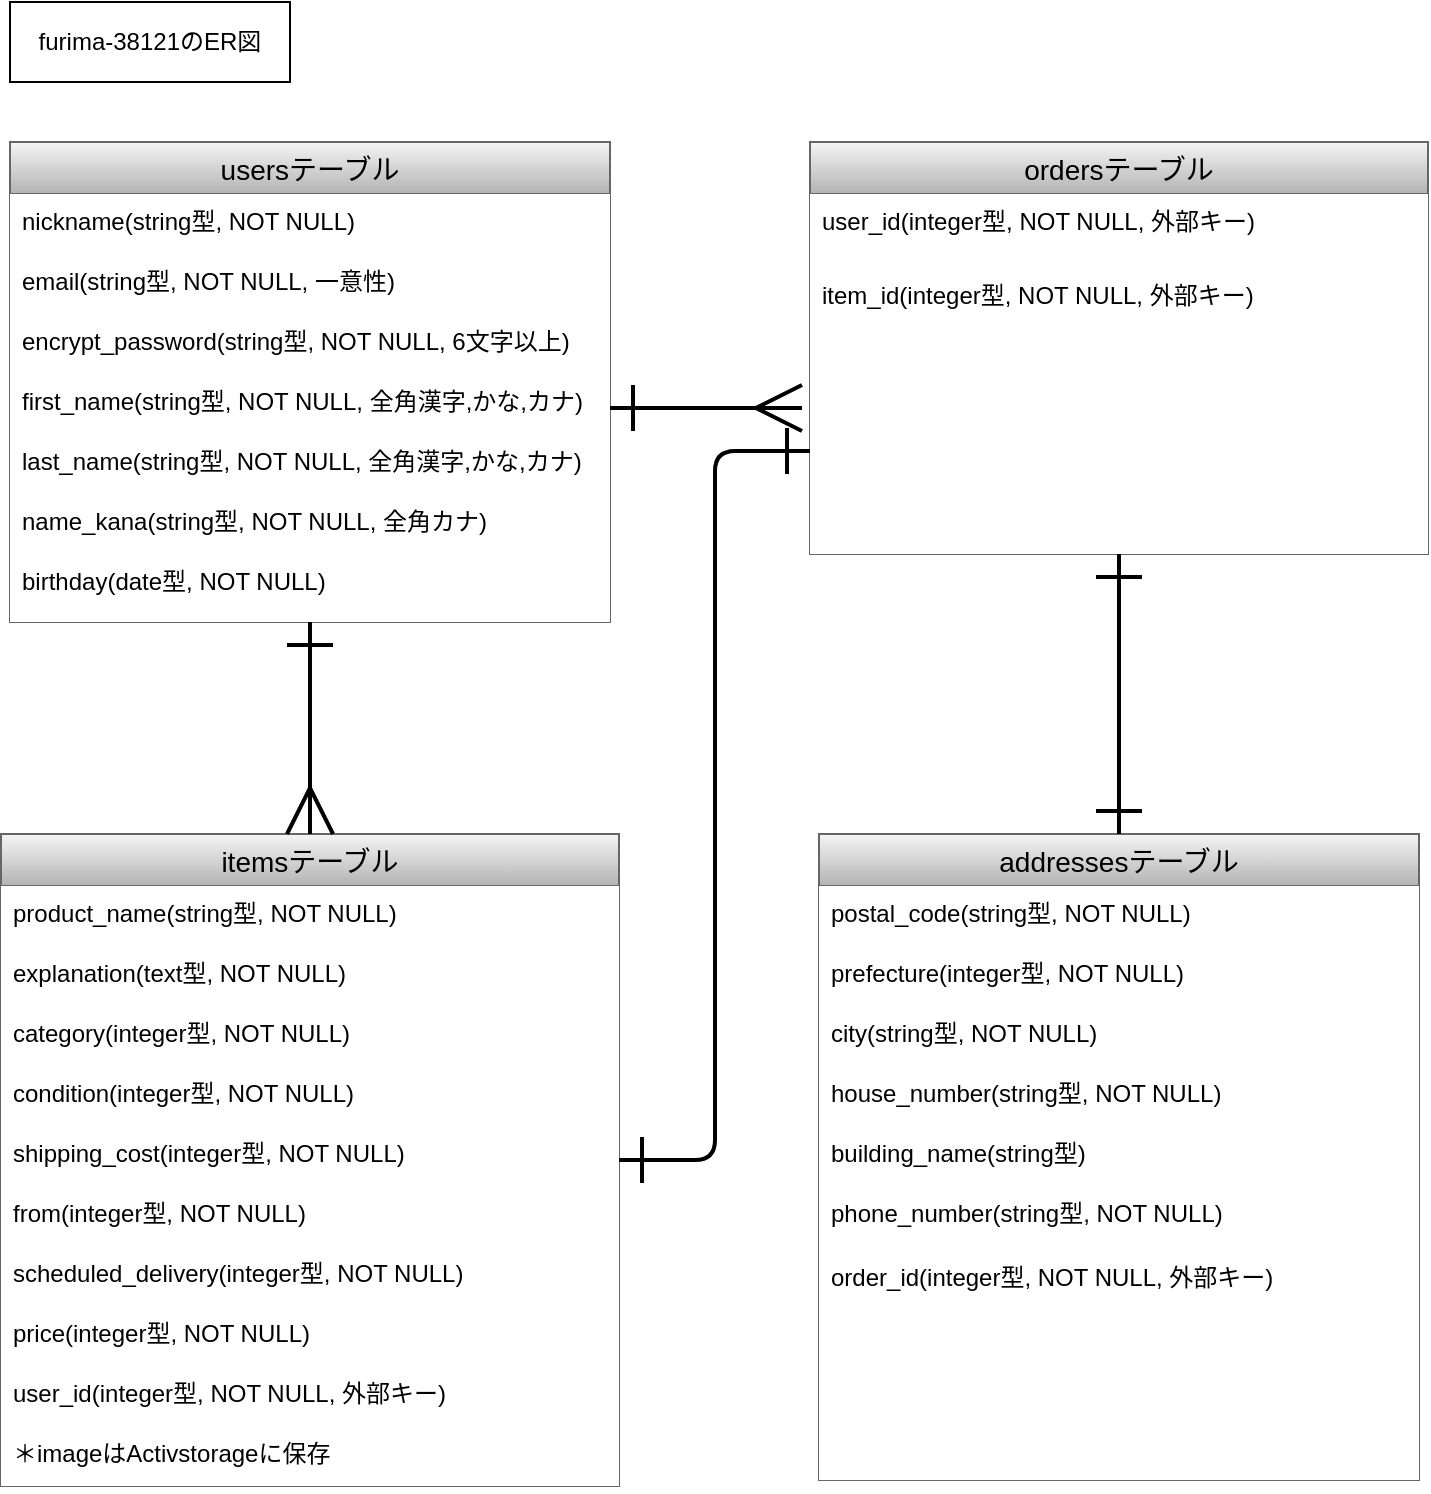 <mxfile>
    <diagram id="IEAmDDiwO_mgoLchowQp" name="ページ1">
        <mxGraphModel dx="1045" dy="687" grid="0" gridSize="10" guides="1" tooltips="1" connect="1" arrows="1" fold="1" page="1" pageScale="1" pageWidth="827" pageHeight="1169" background="#FFFFFF" math="0" shadow="0">
            <root>
                <mxCell id="0"/>
                <mxCell id="1" parent="0"/>
                <mxCell id="15" value="usersテーブル" style="swimlane;fontStyle=0;childLayout=stackLayout;horizontal=1;startSize=26;horizontalStack=0;resizeParent=1;resizeParentMax=0;resizeLast=0;collapsible=1;marginBottom=0;align=center;fontSize=14;rounded=0;sketch=0;shadow=0;glass=0;fillColor=#f5f5f5;gradientColor=#b3b3b3;strokeColor=#666666;fontColor=#000000;" parent="1" vertex="1">
                    <mxGeometry x="40" y="80" width="300" height="240" as="geometry"/>
                </mxCell>
                <mxCell id="16" value="nickname(string型, NOT NULL)" style="text;strokeColor=none;fillColor=#FFFFFF;spacingLeft=4;spacingRight=4;overflow=hidden;rotatable=0;points=[[0,0.5],[1,0.5]];portConstraint=eastwest;fontSize=12;fontColor=#000000;" parent="15" vertex="1">
                    <mxGeometry y="26" width="300" height="30" as="geometry"/>
                </mxCell>
                <mxCell id="17" value="email(string型, NOT NULL, 一意性)" style="text;strokeColor=none;fillColor=#FFFFFF;spacingLeft=4;spacingRight=4;overflow=hidden;rotatable=0;points=[[0,0.5],[1,0.5]];portConstraint=eastwest;fontSize=12;fontColor=#000000;" parent="15" vertex="1">
                    <mxGeometry y="56" width="300" height="30" as="geometry"/>
                </mxCell>
                <mxCell id="19" value="encrypt_password(string型, NOT NULL, 6文字以上)" style="text;strokeColor=none;fillColor=#FFFFFF;spacingLeft=4;spacingRight=4;overflow=hidden;rotatable=0;points=[[0,0.5],[1,0.5]];portConstraint=eastwest;fontSize=12;fontColor=#000000;" parent="15" vertex="1">
                    <mxGeometry y="86" width="300" height="30" as="geometry"/>
                </mxCell>
                <mxCell id="20" value="first_name(string型, NOT NULL, 全角漢字,かな,カナ)" style="text;strokeColor=none;fillColor=#FFFFFF;spacingLeft=4;spacingRight=4;overflow=hidden;rotatable=0;points=[[0,0.5],[1,0.5]];portConstraint=eastwest;fontSize=12;fontColor=#000000;" parent="15" vertex="1">
                    <mxGeometry y="116" width="300" height="30" as="geometry"/>
                </mxCell>
                <mxCell id="38" value="last_name(string型, NOT NULL, 全角漢字,かな,カナ)" style="text;strokeColor=none;fillColor=#FFFFFF;spacingLeft=4;spacingRight=4;overflow=hidden;rotatable=0;points=[[0,0.5],[1,0.5]];portConstraint=eastwest;fontSize=12;fontColor=#000000;" parent="15" vertex="1">
                    <mxGeometry y="146" width="300" height="30" as="geometry"/>
                </mxCell>
                <mxCell id="39" value="name_kana(string型, NOT NULL, 全角カナ)" style="text;strokeColor=none;fillColor=#FFFFFF;spacingLeft=4;spacingRight=4;overflow=hidden;rotatable=0;points=[[0,0.5],[1,0.5]];portConstraint=eastwest;fontSize=12;fontColor=#000000;" parent="15" vertex="1">
                    <mxGeometry y="176" width="300" height="30" as="geometry"/>
                </mxCell>
                <mxCell id="40" value="birthday(date型, NOT NULL)" style="text;strokeColor=none;fillColor=#FFFFFF;spacingLeft=4;spacingRight=4;overflow=hidden;rotatable=0;points=[[0,0.5],[1,0.5]];portConstraint=eastwest;fontSize=12;fontColor=#000000;" parent="15" vertex="1">
                    <mxGeometry y="206" width="300" height="34" as="geometry"/>
                </mxCell>
                <mxCell id="45" value="itemsテーブル" style="swimlane;fontStyle=0;childLayout=stackLayout;horizontal=1;startSize=26;horizontalStack=0;resizeParent=1;resizeParentMax=0;resizeLast=0;collapsible=1;marginBottom=0;align=center;fontSize=14;rounded=0;sketch=0;shadow=0;glass=0;fillColor=#f5f5f5;gradientColor=#b3b3b3;strokeColor=#666666;fontColor=#000000;" parent="1" vertex="1">
                    <mxGeometry x="35.5" y="426" width="309" height="326" as="geometry"/>
                </mxCell>
                <mxCell id="46" value="product_name(string型, NOT NULL) &#10;" style="text;strokeColor=none;fillColor=#FFFFFF;spacingLeft=4;spacingRight=4;overflow=hidden;rotatable=0;points=[[0,0.5],[1,0.5]];portConstraint=eastwest;fontSize=12;fontColor=#000000;" parent="45" vertex="1">
                    <mxGeometry y="26" width="309" height="30" as="geometry"/>
                </mxCell>
                <mxCell id="47" value="explanation(text型, NOT NULL)" style="text;strokeColor=none;fillColor=#FFFFFF;spacingLeft=4;spacingRight=4;overflow=hidden;rotatable=0;points=[[0,0.5],[1,0.5]];portConstraint=eastwest;fontSize=12;fontColor=#000000;" parent="45" vertex="1">
                    <mxGeometry y="56" width="309" height="30" as="geometry"/>
                </mxCell>
                <mxCell id="48" value="category(integer型, NOT NULL)" style="text;strokeColor=none;fillColor=#FFFFFF;spacingLeft=4;spacingRight=4;overflow=hidden;rotatable=0;points=[[0,0.5],[1,0.5]];portConstraint=eastwest;fontSize=12;fontColor=#000000;" parent="45" vertex="1">
                    <mxGeometry y="86" width="309" height="30" as="geometry"/>
                </mxCell>
                <mxCell id="49" value="condition(integer型, NOT NULL)" style="text;strokeColor=none;fillColor=#FFFFFF;spacingLeft=4;spacingRight=4;overflow=hidden;rotatable=0;points=[[0,0.5],[1,0.5]];portConstraint=eastwest;fontSize=12;fontColor=#000000;" parent="45" vertex="1">
                    <mxGeometry y="116" width="309" height="30" as="geometry"/>
                </mxCell>
                <mxCell id="50" value="shipping_cost(integer型, NOT NULL)" style="text;strokeColor=none;fillColor=#FFFFFF;spacingLeft=4;spacingRight=4;overflow=hidden;rotatable=0;points=[[0,0.5],[1,0.5]];portConstraint=eastwest;fontSize=12;fontColor=#000000;" parent="45" vertex="1">
                    <mxGeometry y="146" width="309" height="30" as="geometry"/>
                </mxCell>
                <mxCell id="51" value="from(integer型, NOT NULL)" style="text;strokeColor=none;fillColor=#FFFFFF;spacingLeft=4;spacingRight=4;overflow=hidden;rotatable=0;points=[[0,0.5],[1,0.5]];portConstraint=eastwest;fontSize=12;fontColor=#000000;" parent="45" vertex="1">
                    <mxGeometry y="176" width="309" height="30" as="geometry"/>
                </mxCell>
                <mxCell id="53" value="scheduled_delivery(integer型, NOT NULL)" style="text;strokeColor=none;fillColor=#FFFFFF;spacingLeft=4;spacingRight=4;overflow=hidden;rotatable=0;points=[[0,0.5],[1,0.5]];portConstraint=eastwest;fontSize=12;fontColor=#000000;" parent="45" vertex="1">
                    <mxGeometry y="206" width="309" height="30" as="geometry"/>
                </mxCell>
                <mxCell id="54" value="price(integer型, NOT NULL)" style="text;strokeColor=none;fillColor=#FFFFFF;spacingLeft=4;spacingRight=4;overflow=hidden;rotatable=0;points=[[0,0.5],[1,0.5]];portConstraint=eastwest;fontSize=12;fontColor=#000000;" parent="45" vertex="1">
                    <mxGeometry y="236" width="309" height="30" as="geometry"/>
                </mxCell>
                <mxCell id="95" value="user_id(integer型, NOT NULL, 外部キー) " style="text;strokeColor=none;fillColor=#FFFFFF;spacingLeft=4;spacingRight=4;overflow=hidden;rotatable=0;points=[[0,0.5],[1,0.5]];portConstraint=eastwest;fontSize=12;fontColor=#000000;" parent="45" vertex="1">
                    <mxGeometry y="266" width="309" height="30" as="geometry"/>
                </mxCell>
                <mxCell id="52" value="＊imageはActivstorageに保存" style="text;strokeColor=none;fillColor=#FFFFFF;spacingLeft=4;spacingRight=4;overflow=hidden;rotatable=0;points=[[0,0.5],[1,0.5]];portConstraint=eastwest;fontSize=12;fontColor=#000000;" parent="45" vertex="1">
                    <mxGeometry y="296" width="309" height="30" as="geometry"/>
                </mxCell>
                <mxCell id="55" value="furima-38121のER図" style="whiteSpace=wrap;html=1;align=center;rounded=0;shadow=0;glass=0;sketch=0;fontColor=#000000;fillColor=#FFFFFF;" parent="1" vertex="1">
                    <mxGeometry x="40" y="10" width="140" height="40" as="geometry"/>
                </mxCell>
                <mxCell id="56" value="ordersテーブル" style="swimlane;fontStyle=0;childLayout=stackLayout;horizontal=1;startSize=26;horizontalStack=0;resizeParent=1;resizeParentMax=0;resizeLast=0;collapsible=1;marginBottom=0;align=center;fontSize=14;rounded=0;sketch=0;shadow=0;glass=0;fillColor=#f5f5f5;gradientColor=#b3b3b3;strokeColor=#666666;fontColor=#000000;" parent="1" vertex="1">
                    <mxGeometry x="440" y="80" width="309" height="206" as="geometry"/>
                </mxCell>
                <mxCell id="90" value="user_id(integer型, NOT NULL, 外部キー)" style="text;strokeColor=none;fillColor=#FFFFFF;spacingLeft=4;spacingRight=4;overflow=hidden;rotatable=0;points=[[0,0.5],[1,0.5]];portConstraint=eastwest;fontSize=12;fontColor=#000000;" parent="56" vertex="1">
                    <mxGeometry y="26" width="309" height="37" as="geometry"/>
                </mxCell>
                <mxCell id="99" value="item_id(integer型, NOT NULL, 外部キー)" style="text;strokeColor=none;fillColor=#FFFFFF;spacingLeft=4;spacingRight=4;overflow=hidden;rotatable=0;points=[[0,0.5],[1,0.5]];portConstraint=eastwest;fontSize=12;fontColor=#000000;" parent="56" vertex="1">
                    <mxGeometry y="63" width="309" height="143" as="geometry"/>
                </mxCell>
                <mxCell id="66" value="addressesテーブル" style="swimlane;fontStyle=0;childLayout=stackLayout;horizontal=1;startSize=26;horizontalStack=0;resizeParent=1;resizeParentMax=0;resizeLast=0;collapsible=1;marginBottom=0;align=center;fontSize=14;rounded=0;sketch=0;shadow=0;glass=0;fillColor=#f5f5f5;gradientColor=#b3b3b3;strokeColor=#666666;fontColor=#000000;" parent="1" vertex="1">
                    <mxGeometry x="444.5" y="426" width="300" height="323" as="geometry"/>
                </mxCell>
                <mxCell id="91" value="postal_code(string型, NOT NULL)" style="text;strokeColor=none;fillColor=#FFFFFF;spacingLeft=4;spacingRight=4;overflow=hidden;rotatable=0;points=[[0,0.5],[1,0.5]];portConstraint=eastwest;fontSize=12;fontColor=#000000;" parent="66" vertex="1">
                    <mxGeometry y="26" width="300" height="30" as="geometry"/>
                </mxCell>
                <mxCell id="68" value="prefecture(integer型, NOT NULL)" style="text;strokeColor=none;fillColor=#FFFFFF;spacingLeft=4;spacingRight=4;overflow=hidden;rotatable=0;points=[[0,0.5],[1,0.5]];portConstraint=eastwest;fontSize=12;fontColor=#000000;" parent="66" vertex="1">
                    <mxGeometry y="56" width="300" height="30" as="geometry"/>
                </mxCell>
                <mxCell id="69" value="city(string型, NOT NULL)" style="text;strokeColor=none;fillColor=#FFFFFF;spacingLeft=4;spacingRight=4;overflow=hidden;rotatable=0;points=[[0,0.5],[1,0.5]];portConstraint=eastwest;fontSize=12;fontColor=#000000;" parent="66" vertex="1">
                    <mxGeometry y="86" width="300" height="30" as="geometry"/>
                </mxCell>
                <mxCell id="70" value="house_number(string型, NOT NULL)" style="text;strokeColor=none;fillColor=#FFFFFF;spacingLeft=4;spacingRight=4;overflow=hidden;rotatable=0;points=[[0,0.5],[1,0.5]];portConstraint=eastwest;fontSize=12;fontColor=#000000;" parent="66" vertex="1">
                    <mxGeometry y="116" width="300" height="30" as="geometry"/>
                </mxCell>
                <mxCell id="71" value="building_name(string型)" style="text;strokeColor=none;fillColor=#FFFFFF;spacingLeft=4;spacingRight=4;overflow=hidden;rotatable=0;points=[[0,0.5],[1,0.5]];portConstraint=eastwest;fontSize=12;fontColor=#000000;" parent="66" vertex="1">
                    <mxGeometry y="146" width="300" height="30" as="geometry"/>
                </mxCell>
                <mxCell id="72" value="phone_number(string型, NOT NULL)" style="text;strokeColor=none;fillColor=#FFFFFF;spacingLeft=4;spacingRight=4;overflow=hidden;rotatable=0;points=[[0,0.5],[1,0.5]];portConstraint=eastwest;fontSize=12;fontColor=#000000;" parent="66" vertex="1">
                    <mxGeometry y="176" width="300" height="32" as="geometry"/>
                </mxCell>
                <mxCell id="67" value="order_id(integer型, NOT NULL, 外部キー)" style="text;strokeColor=none;fillColor=#FFFFFF;spacingLeft=4;spacingRight=4;overflow=hidden;rotatable=0;points=[[0,0.5],[1,0.5]];portConstraint=eastwest;fontSize=12;fontColor=#000000;" parent="66" vertex="1">
                    <mxGeometry y="208" width="300" height="115" as="geometry"/>
                </mxCell>
                <mxCell id="75" style="html=1;fontColor=#000000;startArrow=ERone;startFill=0;endArrow=ERmany;endFill=0;strokeWidth=2;endSize=20;startSize=20;strokeColor=#000000;" parent="1" edge="1">
                    <mxGeometry relative="1" as="geometry">
                        <mxPoint x="340" y="213" as="sourcePoint"/>
                        <mxPoint x="436" y="213" as="targetPoint"/>
                    </mxGeometry>
                </mxCell>
                <mxCell id="86" style="html=1;entryX=0.5;entryY=0;entryDx=0;entryDy=0;fontColor=#000000;startArrow=ERone;startFill=0;endArrow=ERmany;endFill=0;strokeWidth=2;endSize=20;startSize=20;strokeColor=#000000;exitX=0.5;exitY=1;exitDx=0;exitDy=0;" parent="1" source="15" target="45" edge="1">
                    <mxGeometry relative="1" as="geometry">
                        <mxPoint x="236" y="376" as="sourcePoint"/>
                        <mxPoint x="336" y="376" as="targetPoint"/>
                    </mxGeometry>
                </mxCell>
                <mxCell id="87" style="html=1;entryX=0.5;entryY=0;entryDx=0;entryDy=0;fontColor=#000000;startArrow=ERone;startFill=0;endArrow=ERone;endFill=0;strokeWidth=2;endSize=20;startSize=20;strokeColor=#000000;exitX=0.5;exitY=1;exitDx=0;exitDy=0;" parent="1" source="56" target="66" edge="1">
                    <mxGeometry relative="1" as="geometry">
                        <mxPoint x="520" y="372" as="sourcePoint"/>
                        <mxPoint x="620" y="372" as="targetPoint"/>
                    </mxGeometry>
                </mxCell>
                <mxCell id="88" style="html=1;entryX=0;entryY=0.75;entryDx=0;entryDy=0;fontColor=#000000;startArrow=ERone;startFill=0;endArrow=ERone;endFill=0;strokeWidth=2;endSize=20;startSize=20;strokeColor=#000000;exitX=1;exitY=0.5;exitDx=0;exitDy=0;edgeStyle=elbowEdgeStyle;" parent="1" source="45" target="56" edge="1">
                    <mxGeometry relative="1" as="geometry">
                        <mxPoint x="430" y="377" as="sourcePoint"/>
                        <mxPoint x="430" y="483" as="targetPoint"/>
                    </mxGeometry>
                </mxCell>
            </root>
        </mxGraphModel>
    </diagram>
</mxfile>